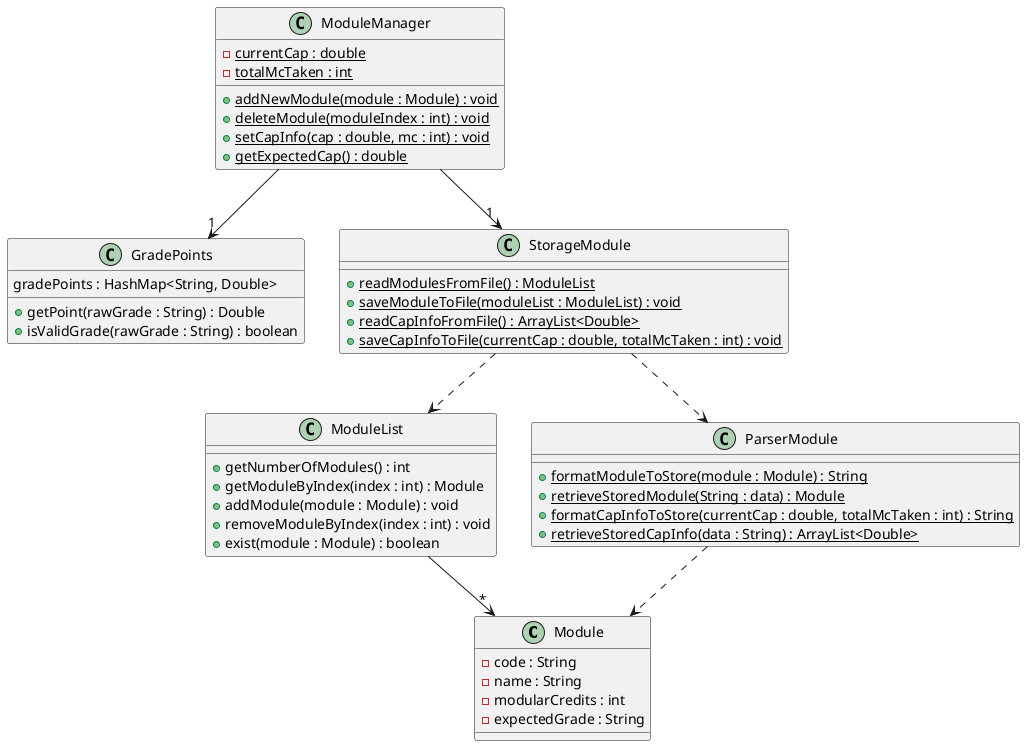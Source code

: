 @startuml

class Module {
    - code : String
    - name : String
    - modularCredits : int
    - expectedGrade : String
}

class GradePoints {
    gradePoints : HashMap<String, Double>
    + getPoint(rawGrade : String) : Double
    + isValidGrade(rawGrade : String) : boolean
}

class ModuleList {
    + getNumberOfModules() : int
    + getModuleByIndex(index : int) : Module
    + addModule(module : Module) : void
    + removeModuleByIndex(index : int) : void
    + exist(module : Module) : boolean
}

class ModuleManager {
    - {static} currentCap : double
    - {static} totalMcTaken : int
    + {static} addNewModule(module : Module) : void
    + {static} deleteModule(moduleIndex : int) : void
    + {static} setCapInfo(cap : double, mc : int) : void
    + {static} getExpectedCap() : double
}

class StorageModule {
    + {static} readModulesFromFile() : ModuleList
    + {static} saveModuleToFile(moduleList : ModuleList) : void
    + {static} readCapInfoFromFile() : ArrayList<Double>
    + {static} saveCapInfoToFile(currentCap : double, totalMcTaken : int) : void
}

class ParserModule {
    + {static} formatModuleToStore(module : Module) : String
    + {static} retrieveStoredModule(String : data) : Module
    + {static} formatCapInfoToStore(currentCap : double, totalMcTaken : int) : String
    + {static} retrieveStoredCapInfo(data : String) : ArrayList<Double>
}

ModuleList --> "*" Module
ModuleManager --> "1" GradePoints
ModuleManager --> "1" StorageModule
StorageModule ..> ModuleList
StorageModule ..> ParserModule
ParserModule ..> Module

@enduml
